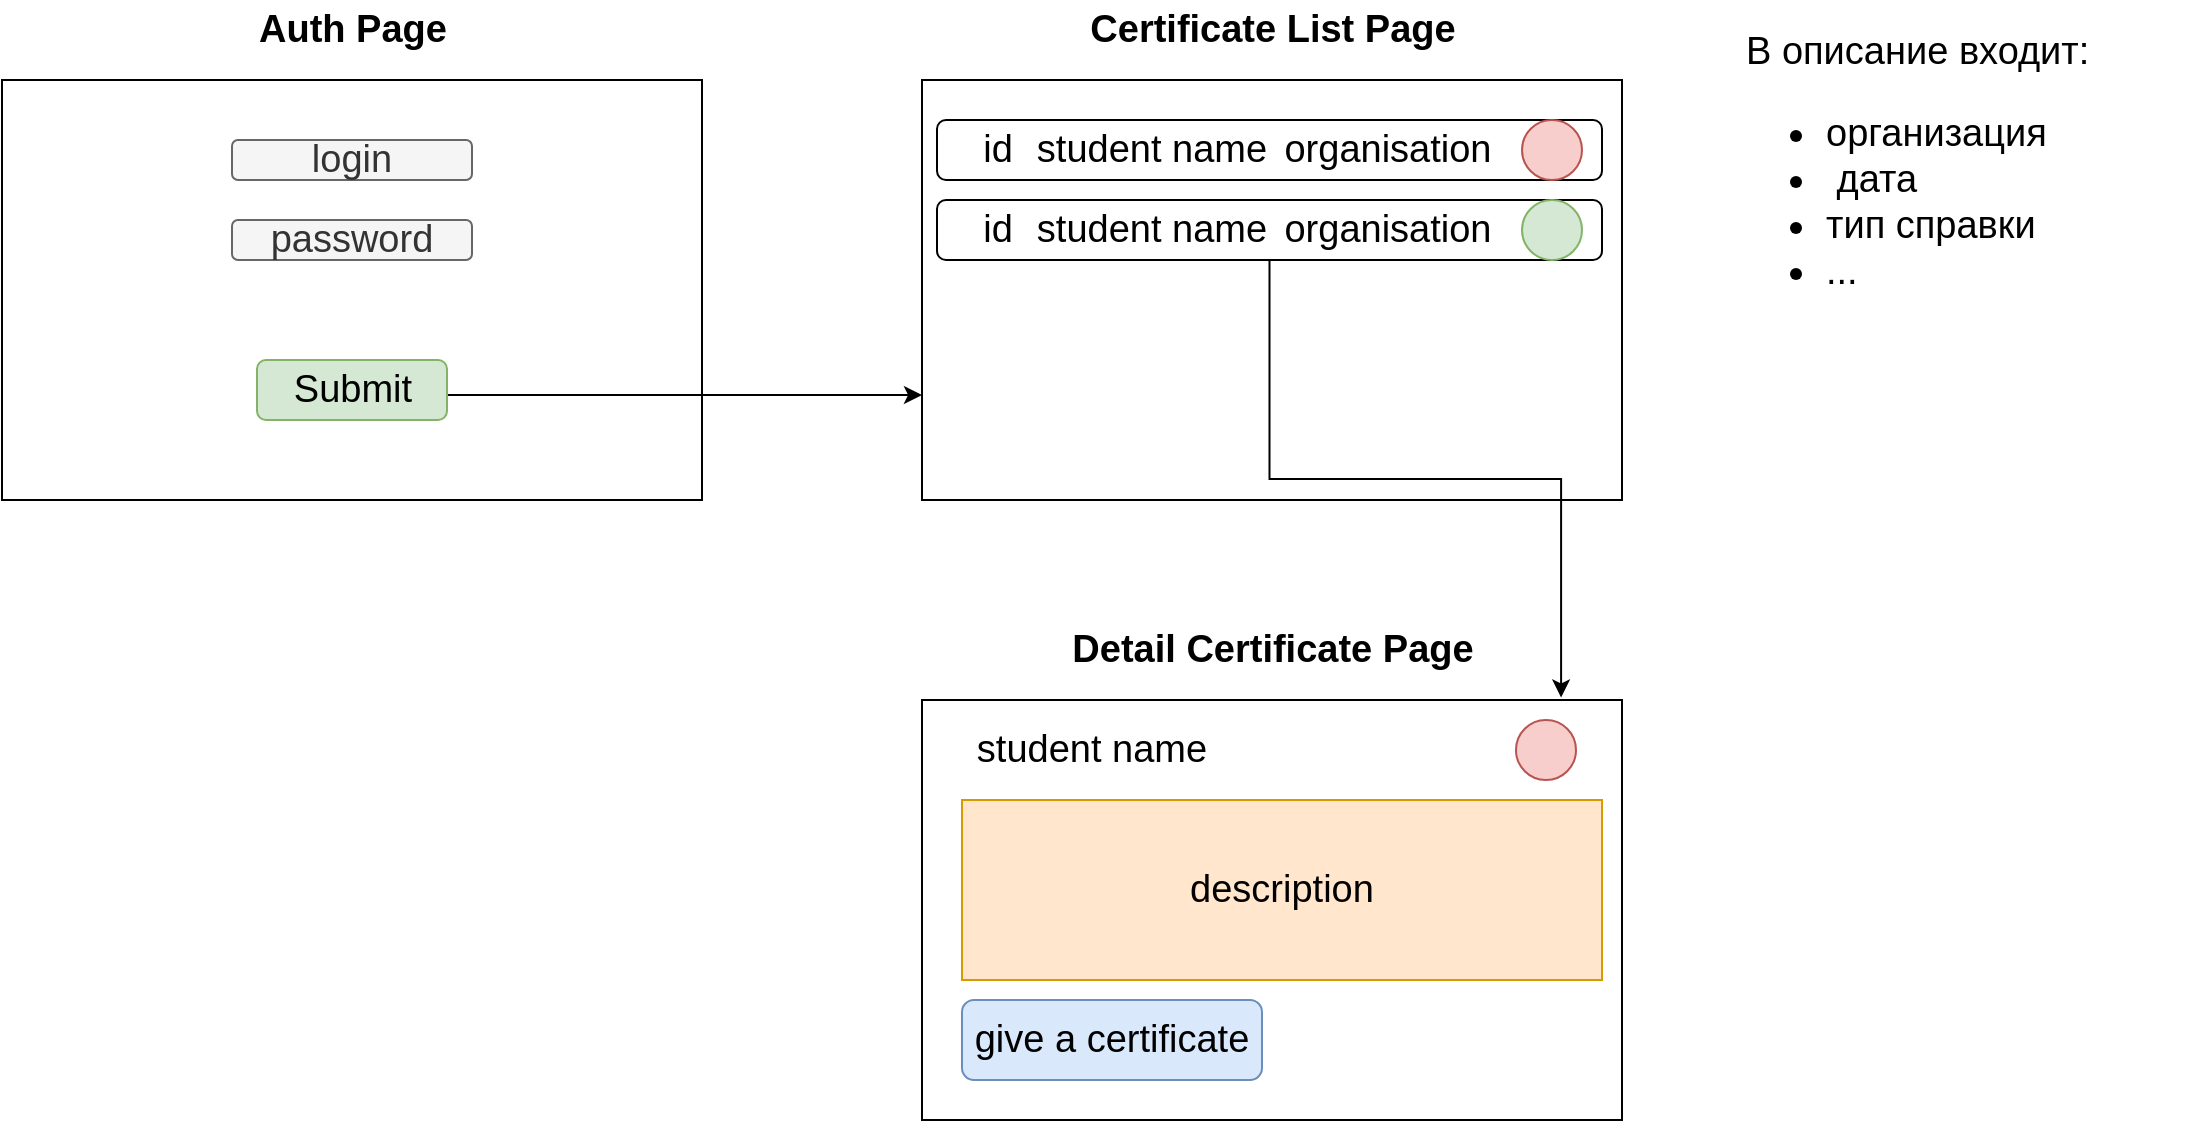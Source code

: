 <mxfile version="15.4.0" type="device"><diagram id="3CeAWuQY9inEd3xoAb9d" name="Page-1"><mxGraphModel dx="1050" dy="1666" grid="1" gridSize="10" guides="1" tooltips="1" connect="1" arrows="1" fold="1" page="1" pageScale="1" pageWidth="827" pageHeight="1169" math="0" shadow="0"><root><mxCell id="0"/><mxCell id="1" parent="0"/><mxCell id="qZR0Ks7EqIsyawfw2a6l-1" value="" style="rounded=0;whiteSpace=wrap;html=1;" vertex="1" parent="1"><mxGeometry x="40" y="60" width="350" height="210" as="geometry"/></mxCell><mxCell id="qZR0Ks7EqIsyawfw2a6l-2" value="Auth Page" style="text;html=1;strokeColor=none;fillColor=none;align=center;verticalAlign=middle;whiteSpace=wrap;rounded=0;fontStyle=1;fontSize=19;" vertex="1" parent="1"><mxGeometry x="127.5" y="20" width="175" height="30" as="geometry"/></mxCell><mxCell id="qZR0Ks7EqIsyawfw2a6l-3" value="login" style="rounded=1;whiteSpace=wrap;html=1;fontSize=19;fillColor=#f5f5f5;strokeColor=#666666;fontColor=#333333;" vertex="1" parent="1"><mxGeometry x="155" y="90" width="120" height="20" as="geometry"/></mxCell><mxCell id="qZR0Ks7EqIsyawfw2a6l-4" value="password" style="rounded=1;whiteSpace=wrap;html=1;fontSize=19;fillColor=#f5f5f5;strokeColor=#666666;fontColor=#333333;" vertex="1" parent="1"><mxGeometry x="155" y="130" width="120" height="20" as="geometry"/></mxCell><mxCell id="qZR0Ks7EqIsyawfw2a6l-42" style="edgeStyle=elbowEdgeStyle;rounded=0;orthogonalLoop=1;jettySize=auto;elbow=vertical;html=1;entryX=0;entryY=0.75;entryDx=0;entryDy=0;fontSize=19;" edge="1" parent="1" source="qZR0Ks7EqIsyawfw2a6l-5" target="qZR0Ks7EqIsyawfw2a6l-8"><mxGeometry relative="1" as="geometry"/></mxCell><mxCell id="qZR0Ks7EqIsyawfw2a6l-5" value="Submit" style="rounded=1;whiteSpace=wrap;html=1;fontSize=19;fillColor=#d5e8d4;strokeColor=#82b366;" vertex="1" parent="1"><mxGeometry x="167.5" y="200" width="95" height="30" as="geometry"/></mxCell><mxCell id="qZR0Ks7EqIsyawfw2a6l-8" value="" style="rounded=0;whiteSpace=wrap;html=1;" vertex="1" parent="1"><mxGeometry x="500" y="60" width="350" height="210" as="geometry"/></mxCell><mxCell id="qZR0Ks7EqIsyawfw2a6l-9" value="Certificate List Page" style="text;html=1;strokeColor=none;fillColor=none;align=center;verticalAlign=middle;whiteSpace=wrap;rounded=0;fontStyle=1;fontSize=19;" vertex="1" parent="1"><mxGeometry x="543.75" y="20" width="262.5" height="30" as="geometry"/></mxCell><mxCell id="qZR0Ks7EqIsyawfw2a6l-18" value="" style="rounded=1;whiteSpace=wrap;html=1;fontSize=19;" vertex="1" parent="1"><mxGeometry x="507.5" y="80" width="332.5" height="30" as="geometry"/></mxCell><mxCell id="qZR0Ks7EqIsyawfw2a6l-19" value="id" style="text;html=1;strokeColor=none;fillColor=none;align=center;verticalAlign=middle;whiteSpace=wrap;rounded=0;fontSize=19;" vertex="1" parent="1"><mxGeometry x="507.5" y="80" width="60" height="30" as="geometry"/></mxCell><mxCell id="qZR0Ks7EqIsyawfw2a6l-21" value="student name" style="text;html=1;strokeColor=none;fillColor=none;align=center;verticalAlign=middle;whiteSpace=wrap;rounded=0;fontSize=19;" vertex="1" parent="1"><mxGeometry x="555.75" y="80" width="118" height="30" as="geometry"/></mxCell><mxCell id="qZR0Ks7EqIsyawfw2a6l-22" value="" style="ellipse;whiteSpace=wrap;html=1;aspect=fixed;fontSize=19;fillColor=#f8cecc;strokeColor=#b85450;" vertex="1" parent="1"><mxGeometry x="800" y="80" width="30" height="30" as="geometry"/></mxCell><mxCell id="qZR0Ks7EqIsyawfw2a6l-41" style="edgeStyle=elbowEdgeStyle;rounded=0;orthogonalLoop=1;jettySize=auto;elbow=vertical;html=1;entryX=0.913;entryY=-0.006;entryDx=0;entryDy=0;entryPerimeter=0;fontSize=19;" edge="1" parent="1" source="qZR0Ks7EqIsyawfw2a6l-25" target="qZR0Ks7EqIsyawfw2a6l-29"><mxGeometry relative="1" as="geometry"/></mxCell><mxCell id="qZR0Ks7EqIsyawfw2a6l-25" value="" style="rounded=1;whiteSpace=wrap;html=1;fontSize=19;" vertex="1" parent="1"><mxGeometry x="507.5" y="120" width="332.5" height="30" as="geometry"/></mxCell><mxCell id="qZR0Ks7EqIsyawfw2a6l-26" value="id" style="text;html=1;strokeColor=none;fillColor=none;align=center;verticalAlign=middle;whiteSpace=wrap;rounded=0;fontSize=19;" vertex="1" parent="1"><mxGeometry x="507.5" y="120" width="60" height="30" as="geometry"/></mxCell><mxCell id="qZR0Ks7EqIsyawfw2a6l-27" value="student name" style="text;html=1;strokeColor=none;fillColor=none;align=center;verticalAlign=middle;whiteSpace=wrap;rounded=0;fontSize=19;" vertex="1" parent="1"><mxGeometry x="555.75" y="120" width="118" height="30" as="geometry"/></mxCell><mxCell id="qZR0Ks7EqIsyawfw2a6l-28" value="" style="ellipse;whiteSpace=wrap;html=1;aspect=fixed;fontSize=19;fillColor=#d5e8d4;strokeColor=#82b366;" vertex="1" parent="1"><mxGeometry x="800" y="120" width="30" height="30" as="geometry"/></mxCell><mxCell id="qZR0Ks7EqIsyawfw2a6l-29" value="" style="rounded=0;whiteSpace=wrap;html=1;" vertex="1" parent="1"><mxGeometry x="500" y="370" width="350" height="210" as="geometry"/></mxCell><mxCell id="qZR0Ks7EqIsyawfw2a6l-33" value="Detail Certificate Page" style="text;html=1;strokeColor=none;fillColor=none;align=center;verticalAlign=middle;whiteSpace=wrap;rounded=0;fontStyle=1;fontSize=19;" vertex="1" parent="1"><mxGeometry x="543.75" y="330" width="262.5" height="30" as="geometry"/></mxCell><mxCell id="qZR0Ks7EqIsyawfw2a6l-43" value="organisation" style="text;html=1;strokeColor=none;fillColor=none;align=center;verticalAlign=middle;whiteSpace=wrap;rounded=0;fontSize=19;" vertex="1" parent="1"><mxGeometry x="673.75" y="80" width="118" height="30" as="geometry"/></mxCell><mxCell id="qZR0Ks7EqIsyawfw2a6l-44" value="organisation" style="text;html=1;strokeColor=none;fillColor=none;align=center;verticalAlign=middle;whiteSpace=wrap;rounded=0;fontSize=19;" vertex="1" parent="1"><mxGeometry x="673.75" y="120" width="118" height="30" as="geometry"/></mxCell><mxCell id="qZR0Ks7EqIsyawfw2a6l-46" value="student name" style="text;html=1;strokeColor=none;fillColor=none;align=center;verticalAlign=middle;whiteSpace=wrap;rounded=0;fontSize=19;" vertex="1" parent="1"><mxGeometry x="520" y="380" width="130" height="30" as="geometry"/></mxCell><mxCell id="qZR0Ks7EqIsyawfw2a6l-47" value="" style="ellipse;whiteSpace=wrap;html=1;aspect=fixed;fontSize=19;fillColor=#f8cecc;strokeColor=#b85450;" vertex="1" parent="1"><mxGeometry x="797" y="380" width="30" height="30" as="geometry"/></mxCell><mxCell id="qZR0Ks7EqIsyawfw2a6l-49" value="description" style="text;html=1;strokeColor=#d79b00;fillColor=#ffe6cc;align=center;verticalAlign=middle;whiteSpace=wrap;rounded=0;fontSize=19;" vertex="1" parent="1"><mxGeometry x="520" y="420" width="320" height="90" as="geometry"/></mxCell><mxCell id="qZR0Ks7EqIsyawfw2a6l-50" value="give a certificate" style="rounded=1;whiteSpace=wrap;html=1;fontSize=19;fillColor=#dae8fc;strokeColor=#6c8ebf;" vertex="1" parent="1"><mxGeometry x="520" y="520" width="150" height="40" as="geometry"/></mxCell><mxCell id="qZR0Ks7EqIsyawfw2a6l-51" value="В описание входит:&lt;br&gt;&lt;ul&gt;&lt;li&gt;организация&lt;/li&gt;&lt;li&gt;&amp;nbsp;дата&lt;/li&gt;&lt;li&gt;тип справки&lt;/li&gt;&lt;li&gt;...&lt;/li&gt;&lt;/ul&gt;" style="text;html=1;strokeColor=none;fillColor=none;align=left;verticalAlign=middle;whiteSpace=wrap;rounded=0;fontSize=19;" vertex="1" parent="1"><mxGeometry x="910" y="40" width="230" height="140" as="geometry"/></mxCell></root></mxGraphModel></diagram></mxfile>